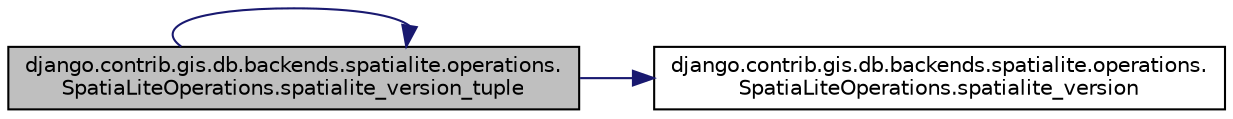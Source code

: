 digraph "django.contrib.gis.db.backends.spatialite.operations.SpatiaLiteOperations.spatialite_version_tuple"
{
 // LATEX_PDF_SIZE
  edge [fontname="Helvetica",fontsize="10",labelfontname="Helvetica",labelfontsize="10"];
  node [fontname="Helvetica",fontsize="10",shape=record];
  rankdir="LR";
  Node1 [label="django.contrib.gis.db.backends.spatialite.operations.\lSpatiaLiteOperations.spatialite_version_tuple",height=0.2,width=0.4,color="black", fillcolor="grey75", style="filled", fontcolor="black",tooltip=" "];
  Node1 -> Node2 [color="midnightblue",fontsize="10",style="solid",fontname="Helvetica"];
  Node2 [label="django.contrib.gis.db.backends.spatialite.operations.\lSpatiaLiteOperations.spatialite_version",height=0.2,width=0.4,color="black", fillcolor="white", style="filled",URL="$d4/d8b/classdjango_1_1contrib_1_1gis_1_1db_1_1backends_1_1spatialite_1_1operations_1_1_spatia_lite_operations.html#a8cc8644312941a788ae8d73be5f1d2c8",tooltip=" "];
  Node1 -> Node1 [color="midnightblue",fontsize="10",style="solid",fontname="Helvetica"];
}
